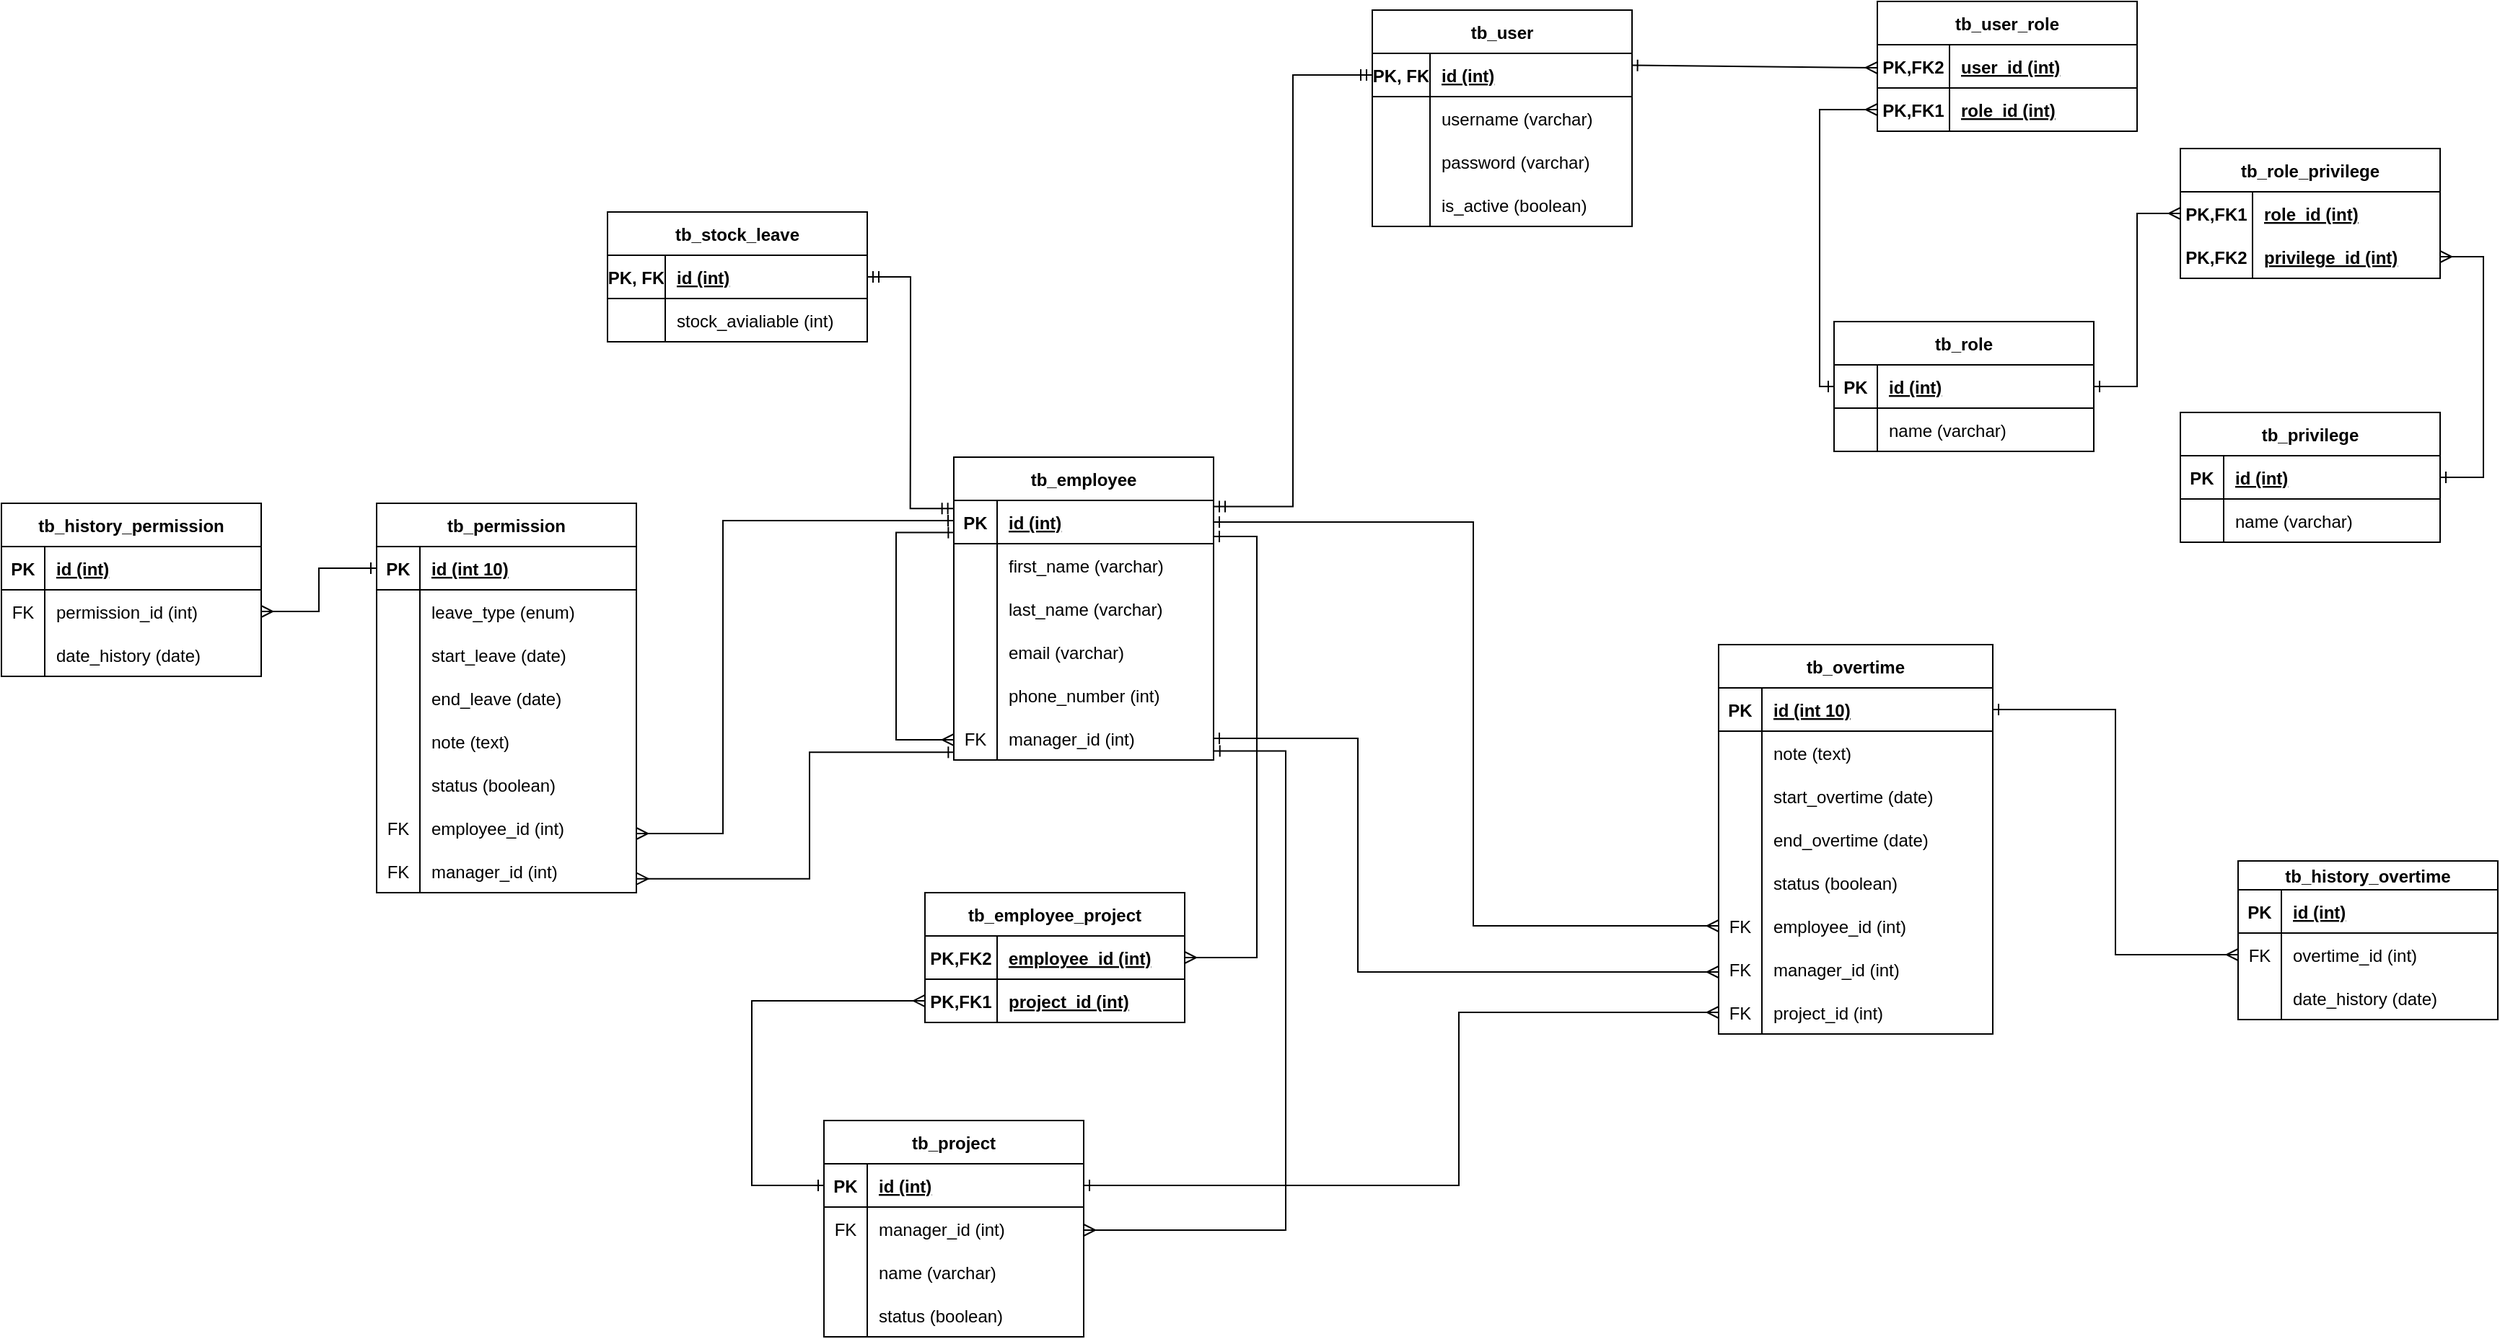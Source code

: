 <mxfile version="20.7.4" type="github">
  <diagram id="2tyQqK5q03kK8aRhsHHK" name="Page-1">
    <mxGraphModel dx="712" dy="778" grid="1" gridSize="10" guides="1" tooltips="1" connect="1" arrows="1" fold="1" page="1" pageScale="1" pageWidth="1200" pageHeight="1600" math="0" shadow="0">
      <root>
        <mxCell id="0" />
        <mxCell id="1" parent="0" />
        <mxCell id="VNNAhbx3sXXU-1pM6_7l-1" value="tb_user" style="shape=table;startSize=30;container=1;collapsible=1;childLayout=tableLayout;fixedRows=1;rowLines=0;fontStyle=1;align=center;resizeLast=1;" parent="1" vertex="1">
          <mxGeometry x="1240" y="320" width="180" height="150" as="geometry" />
        </mxCell>
        <mxCell id="VNNAhbx3sXXU-1pM6_7l-2" value="" style="shape=tableRow;horizontal=0;startSize=0;swimlaneHead=0;swimlaneBody=0;fillColor=none;collapsible=0;dropTarget=0;points=[[0,0.5],[1,0.5]];portConstraint=eastwest;top=0;left=0;right=0;bottom=1;" parent="VNNAhbx3sXXU-1pM6_7l-1" vertex="1">
          <mxGeometry y="30" width="180" height="30" as="geometry" />
        </mxCell>
        <mxCell id="VNNAhbx3sXXU-1pM6_7l-3" value="PK, FK" style="shape=partialRectangle;connectable=0;fillColor=none;top=0;left=0;bottom=0;right=0;fontStyle=1;overflow=hidden;" parent="VNNAhbx3sXXU-1pM6_7l-2" vertex="1">
          <mxGeometry width="40" height="30" as="geometry">
            <mxRectangle width="40" height="30" as="alternateBounds" />
          </mxGeometry>
        </mxCell>
        <mxCell id="VNNAhbx3sXXU-1pM6_7l-4" value="id (int)" style="shape=partialRectangle;connectable=0;fillColor=none;top=0;left=0;bottom=0;right=0;align=left;spacingLeft=6;fontStyle=5;overflow=hidden;" parent="VNNAhbx3sXXU-1pM6_7l-2" vertex="1">
          <mxGeometry x="40" width="140" height="30" as="geometry">
            <mxRectangle width="140" height="30" as="alternateBounds" />
          </mxGeometry>
        </mxCell>
        <mxCell id="VNNAhbx3sXXU-1pM6_7l-5" value="" style="shape=tableRow;horizontal=0;startSize=0;swimlaneHead=0;swimlaneBody=0;fillColor=none;collapsible=0;dropTarget=0;points=[[0,0.5],[1,0.5]];portConstraint=eastwest;top=0;left=0;right=0;bottom=0;" parent="VNNAhbx3sXXU-1pM6_7l-1" vertex="1">
          <mxGeometry y="60" width="180" height="30" as="geometry" />
        </mxCell>
        <mxCell id="VNNAhbx3sXXU-1pM6_7l-6" value="" style="shape=partialRectangle;connectable=0;fillColor=none;top=0;left=0;bottom=0;right=0;editable=1;overflow=hidden;" parent="VNNAhbx3sXXU-1pM6_7l-5" vertex="1">
          <mxGeometry width="40" height="30" as="geometry">
            <mxRectangle width="40" height="30" as="alternateBounds" />
          </mxGeometry>
        </mxCell>
        <mxCell id="VNNAhbx3sXXU-1pM6_7l-7" value="username (varchar)" style="shape=partialRectangle;connectable=0;fillColor=none;top=0;left=0;bottom=0;right=0;align=left;spacingLeft=6;overflow=hidden;" parent="VNNAhbx3sXXU-1pM6_7l-5" vertex="1">
          <mxGeometry x="40" width="140" height="30" as="geometry">
            <mxRectangle width="140" height="30" as="alternateBounds" />
          </mxGeometry>
        </mxCell>
        <mxCell id="VNNAhbx3sXXU-1pM6_7l-8" value="" style="shape=tableRow;horizontal=0;startSize=0;swimlaneHead=0;swimlaneBody=0;fillColor=none;collapsible=0;dropTarget=0;points=[[0,0.5],[1,0.5]];portConstraint=eastwest;top=0;left=0;right=0;bottom=0;" parent="VNNAhbx3sXXU-1pM6_7l-1" vertex="1">
          <mxGeometry y="90" width="180" height="30" as="geometry" />
        </mxCell>
        <mxCell id="VNNAhbx3sXXU-1pM6_7l-9" value="" style="shape=partialRectangle;connectable=0;fillColor=none;top=0;left=0;bottom=0;right=0;editable=1;overflow=hidden;" parent="VNNAhbx3sXXU-1pM6_7l-8" vertex="1">
          <mxGeometry width="40" height="30" as="geometry">
            <mxRectangle width="40" height="30" as="alternateBounds" />
          </mxGeometry>
        </mxCell>
        <mxCell id="VNNAhbx3sXXU-1pM6_7l-10" value="password (varchar)" style="shape=partialRectangle;connectable=0;fillColor=none;top=0;left=0;bottom=0;right=0;align=left;spacingLeft=6;overflow=hidden;" parent="VNNAhbx3sXXU-1pM6_7l-8" vertex="1">
          <mxGeometry x="40" width="140" height="30" as="geometry">
            <mxRectangle width="140" height="30" as="alternateBounds" />
          </mxGeometry>
        </mxCell>
        <mxCell id="VNNAhbx3sXXU-1pM6_7l-11" value="" style="shape=tableRow;horizontal=0;startSize=0;swimlaneHead=0;swimlaneBody=0;fillColor=none;collapsible=0;dropTarget=0;points=[[0,0.5],[1,0.5]];portConstraint=eastwest;top=0;left=0;right=0;bottom=0;" parent="VNNAhbx3sXXU-1pM6_7l-1" vertex="1">
          <mxGeometry y="120" width="180" height="30" as="geometry" />
        </mxCell>
        <mxCell id="VNNAhbx3sXXU-1pM6_7l-12" value="" style="shape=partialRectangle;connectable=0;fillColor=none;top=0;left=0;bottom=0;right=0;editable=1;overflow=hidden;" parent="VNNAhbx3sXXU-1pM6_7l-11" vertex="1">
          <mxGeometry width="40" height="30" as="geometry">
            <mxRectangle width="40" height="30" as="alternateBounds" />
          </mxGeometry>
        </mxCell>
        <mxCell id="VNNAhbx3sXXU-1pM6_7l-13" value="is_active (boolean)" style="shape=partialRectangle;connectable=0;fillColor=none;top=0;left=0;bottom=0;right=0;align=left;spacingLeft=6;overflow=hidden;" parent="VNNAhbx3sXXU-1pM6_7l-11" vertex="1">
          <mxGeometry x="40" width="140" height="30" as="geometry">
            <mxRectangle width="140" height="30" as="alternateBounds" />
          </mxGeometry>
        </mxCell>
        <mxCell id="VNNAhbx3sXXU-1pM6_7l-14" value="tb_role" style="shape=table;startSize=30;container=1;collapsible=1;childLayout=tableLayout;fixedRows=1;rowLines=0;fontStyle=1;align=center;resizeLast=1;" parent="1" vertex="1">
          <mxGeometry x="1560" y="536" width="180" height="90" as="geometry" />
        </mxCell>
        <mxCell id="VNNAhbx3sXXU-1pM6_7l-15" value="" style="shape=tableRow;horizontal=0;startSize=0;swimlaneHead=0;swimlaneBody=0;fillColor=none;collapsible=0;dropTarget=0;points=[[0,0.5],[1,0.5]];portConstraint=eastwest;top=0;left=0;right=0;bottom=1;" parent="VNNAhbx3sXXU-1pM6_7l-14" vertex="1">
          <mxGeometry y="30" width="180" height="30" as="geometry" />
        </mxCell>
        <mxCell id="VNNAhbx3sXXU-1pM6_7l-16" value="PK" style="shape=partialRectangle;connectable=0;fillColor=none;top=0;left=0;bottom=0;right=0;fontStyle=1;overflow=hidden;" parent="VNNAhbx3sXXU-1pM6_7l-15" vertex="1">
          <mxGeometry width="30" height="30" as="geometry">
            <mxRectangle width="30" height="30" as="alternateBounds" />
          </mxGeometry>
        </mxCell>
        <mxCell id="VNNAhbx3sXXU-1pM6_7l-17" value="id (int)" style="shape=partialRectangle;connectable=0;fillColor=none;top=0;left=0;bottom=0;right=0;align=left;spacingLeft=6;fontStyle=5;overflow=hidden;" parent="VNNAhbx3sXXU-1pM6_7l-15" vertex="1">
          <mxGeometry x="30" width="150" height="30" as="geometry">
            <mxRectangle width="150" height="30" as="alternateBounds" />
          </mxGeometry>
        </mxCell>
        <mxCell id="VNNAhbx3sXXU-1pM6_7l-18" value="" style="shape=tableRow;horizontal=0;startSize=0;swimlaneHead=0;swimlaneBody=0;fillColor=none;collapsible=0;dropTarget=0;points=[[0,0.5],[1,0.5]];portConstraint=eastwest;top=0;left=0;right=0;bottom=0;" parent="VNNAhbx3sXXU-1pM6_7l-14" vertex="1">
          <mxGeometry y="60" width="180" height="30" as="geometry" />
        </mxCell>
        <mxCell id="VNNAhbx3sXXU-1pM6_7l-19" value="" style="shape=partialRectangle;connectable=0;fillColor=none;top=0;left=0;bottom=0;right=0;editable=1;overflow=hidden;" parent="VNNAhbx3sXXU-1pM6_7l-18" vertex="1">
          <mxGeometry width="30" height="30" as="geometry">
            <mxRectangle width="30" height="30" as="alternateBounds" />
          </mxGeometry>
        </mxCell>
        <mxCell id="VNNAhbx3sXXU-1pM6_7l-20" value="name (varchar)" style="shape=partialRectangle;connectable=0;fillColor=none;top=0;left=0;bottom=0;right=0;align=left;spacingLeft=6;overflow=hidden;" parent="VNNAhbx3sXXU-1pM6_7l-18" vertex="1">
          <mxGeometry x="30" width="150" height="30" as="geometry">
            <mxRectangle width="150" height="30" as="alternateBounds" />
          </mxGeometry>
        </mxCell>
        <mxCell id="VNNAhbx3sXXU-1pM6_7l-30" value="tb_privilege" style="shape=table;startSize=30;container=1;collapsible=1;childLayout=tableLayout;fixedRows=1;rowLines=0;fontStyle=1;align=center;resizeLast=1;" parent="1" vertex="1">
          <mxGeometry x="1800" y="599" width="180" height="90" as="geometry" />
        </mxCell>
        <mxCell id="VNNAhbx3sXXU-1pM6_7l-31" value="" style="shape=tableRow;horizontal=0;startSize=0;swimlaneHead=0;swimlaneBody=0;fillColor=none;collapsible=0;dropTarget=0;points=[[0,0.5],[1,0.5]];portConstraint=eastwest;top=0;left=0;right=0;bottom=1;" parent="VNNAhbx3sXXU-1pM6_7l-30" vertex="1">
          <mxGeometry y="30" width="180" height="30" as="geometry" />
        </mxCell>
        <mxCell id="VNNAhbx3sXXU-1pM6_7l-32" value="PK" style="shape=partialRectangle;connectable=0;fillColor=none;top=0;left=0;bottom=0;right=0;fontStyle=1;overflow=hidden;" parent="VNNAhbx3sXXU-1pM6_7l-31" vertex="1">
          <mxGeometry width="30" height="30" as="geometry">
            <mxRectangle width="30" height="30" as="alternateBounds" />
          </mxGeometry>
        </mxCell>
        <mxCell id="VNNAhbx3sXXU-1pM6_7l-33" value="id (int)" style="shape=partialRectangle;connectable=0;fillColor=none;top=0;left=0;bottom=0;right=0;align=left;spacingLeft=6;fontStyle=5;overflow=hidden;" parent="VNNAhbx3sXXU-1pM6_7l-31" vertex="1">
          <mxGeometry x="30" width="150" height="30" as="geometry">
            <mxRectangle width="150" height="30" as="alternateBounds" />
          </mxGeometry>
        </mxCell>
        <mxCell id="VNNAhbx3sXXU-1pM6_7l-34" value="" style="shape=tableRow;horizontal=0;startSize=0;swimlaneHead=0;swimlaneBody=0;fillColor=none;collapsible=0;dropTarget=0;points=[[0,0.5],[1,0.5]];portConstraint=eastwest;top=0;left=0;right=0;bottom=0;" parent="VNNAhbx3sXXU-1pM6_7l-30" vertex="1">
          <mxGeometry y="60" width="180" height="30" as="geometry" />
        </mxCell>
        <mxCell id="VNNAhbx3sXXU-1pM6_7l-35" value="" style="shape=partialRectangle;connectable=0;fillColor=none;top=0;left=0;bottom=0;right=0;editable=1;overflow=hidden;" parent="VNNAhbx3sXXU-1pM6_7l-34" vertex="1">
          <mxGeometry width="30" height="30" as="geometry">
            <mxRectangle width="30" height="30" as="alternateBounds" />
          </mxGeometry>
        </mxCell>
        <mxCell id="VNNAhbx3sXXU-1pM6_7l-36" value="name (varchar)" style="shape=partialRectangle;connectable=0;fillColor=none;top=0;left=0;bottom=0;right=0;align=left;spacingLeft=6;overflow=hidden;" parent="VNNAhbx3sXXU-1pM6_7l-34" vertex="1">
          <mxGeometry x="30" width="150" height="30" as="geometry">
            <mxRectangle width="150" height="30" as="alternateBounds" />
          </mxGeometry>
        </mxCell>
        <mxCell id="VNNAhbx3sXXU-1pM6_7l-37" value="tb_employee" style="shape=table;startSize=30;container=1;collapsible=1;childLayout=tableLayout;fixedRows=1;rowLines=0;fontStyle=1;align=center;resizeLast=1;" parent="1" vertex="1">
          <mxGeometry x="950" y="630" width="180" height="210" as="geometry" />
        </mxCell>
        <mxCell id="VNNAhbx3sXXU-1pM6_7l-38" value="" style="shape=tableRow;horizontal=0;startSize=0;swimlaneHead=0;swimlaneBody=0;fillColor=none;collapsible=0;dropTarget=0;points=[[0,0.5],[1,0.5]];portConstraint=eastwest;top=0;left=0;right=0;bottom=1;" parent="VNNAhbx3sXXU-1pM6_7l-37" vertex="1">
          <mxGeometry y="30" width="180" height="30" as="geometry" />
        </mxCell>
        <mxCell id="VNNAhbx3sXXU-1pM6_7l-39" value="PK" style="shape=partialRectangle;connectable=0;fillColor=none;top=0;left=0;bottom=0;right=0;fontStyle=1;overflow=hidden;" parent="VNNAhbx3sXXU-1pM6_7l-38" vertex="1">
          <mxGeometry width="30" height="30" as="geometry">
            <mxRectangle width="30" height="30" as="alternateBounds" />
          </mxGeometry>
        </mxCell>
        <mxCell id="VNNAhbx3sXXU-1pM6_7l-40" value="id (int)" style="shape=partialRectangle;connectable=0;fillColor=none;top=0;left=0;bottom=0;right=0;align=left;spacingLeft=6;fontStyle=5;overflow=hidden;" parent="VNNAhbx3sXXU-1pM6_7l-38" vertex="1">
          <mxGeometry x="30" width="150" height="30" as="geometry">
            <mxRectangle width="150" height="30" as="alternateBounds" />
          </mxGeometry>
        </mxCell>
        <mxCell id="VNNAhbx3sXXU-1pM6_7l-41" value="" style="shape=tableRow;horizontal=0;startSize=0;swimlaneHead=0;swimlaneBody=0;fillColor=none;collapsible=0;dropTarget=0;points=[[0,0.5],[1,0.5]];portConstraint=eastwest;top=0;left=0;right=0;bottom=0;" parent="VNNAhbx3sXXU-1pM6_7l-37" vertex="1">
          <mxGeometry y="60" width="180" height="30" as="geometry" />
        </mxCell>
        <mxCell id="VNNAhbx3sXXU-1pM6_7l-42" value="" style="shape=partialRectangle;connectable=0;fillColor=none;top=0;left=0;bottom=0;right=0;editable=1;overflow=hidden;" parent="VNNAhbx3sXXU-1pM6_7l-41" vertex="1">
          <mxGeometry width="30" height="30" as="geometry">
            <mxRectangle width="30" height="30" as="alternateBounds" />
          </mxGeometry>
        </mxCell>
        <mxCell id="VNNAhbx3sXXU-1pM6_7l-43" value="first_name (varchar)" style="shape=partialRectangle;connectable=0;fillColor=none;top=0;left=0;bottom=0;right=0;align=left;spacingLeft=6;overflow=hidden;" parent="VNNAhbx3sXXU-1pM6_7l-41" vertex="1">
          <mxGeometry x="30" width="150" height="30" as="geometry">
            <mxRectangle width="150" height="30" as="alternateBounds" />
          </mxGeometry>
        </mxCell>
        <mxCell id="mphHbCgVlvXPh9wqzXNM-18" value="" style="shape=tableRow;horizontal=0;startSize=0;swimlaneHead=0;swimlaneBody=0;fillColor=none;collapsible=0;dropTarget=0;points=[[0,0.5],[1,0.5]];portConstraint=eastwest;top=0;left=0;right=0;bottom=0;" parent="VNNAhbx3sXXU-1pM6_7l-37" vertex="1">
          <mxGeometry y="90" width="180" height="30" as="geometry" />
        </mxCell>
        <mxCell id="mphHbCgVlvXPh9wqzXNM-19" value="" style="shape=partialRectangle;connectable=0;fillColor=none;top=0;left=0;bottom=0;right=0;editable=1;overflow=hidden;" parent="mphHbCgVlvXPh9wqzXNM-18" vertex="1">
          <mxGeometry width="30" height="30" as="geometry">
            <mxRectangle width="30" height="30" as="alternateBounds" />
          </mxGeometry>
        </mxCell>
        <mxCell id="mphHbCgVlvXPh9wqzXNM-20" value="last_name (varchar)" style="shape=partialRectangle;connectable=0;fillColor=none;top=0;left=0;bottom=0;right=0;align=left;spacingLeft=6;overflow=hidden;" parent="mphHbCgVlvXPh9wqzXNM-18" vertex="1">
          <mxGeometry x="30" width="150" height="30" as="geometry">
            <mxRectangle width="150" height="30" as="alternateBounds" />
          </mxGeometry>
        </mxCell>
        <mxCell id="VNNAhbx3sXXU-1pM6_7l-44" value="" style="shape=tableRow;horizontal=0;startSize=0;swimlaneHead=0;swimlaneBody=0;fillColor=none;collapsible=0;dropTarget=0;points=[[0,0.5],[1,0.5]];portConstraint=eastwest;top=0;left=0;right=0;bottom=0;" parent="VNNAhbx3sXXU-1pM6_7l-37" vertex="1">
          <mxGeometry y="120" width="180" height="30" as="geometry" />
        </mxCell>
        <mxCell id="VNNAhbx3sXXU-1pM6_7l-45" value="" style="shape=partialRectangle;connectable=0;fillColor=none;top=0;left=0;bottom=0;right=0;editable=1;overflow=hidden;" parent="VNNAhbx3sXXU-1pM6_7l-44" vertex="1">
          <mxGeometry width="30" height="30" as="geometry">
            <mxRectangle width="30" height="30" as="alternateBounds" />
          </mxGeometry>
        </mxCell>
        <mxCell id="VNNAhbx3sXXU-1pM6_7l-46" value="email (varchar)" style="shape=partialRectangle;connectable=0;fillColor=none;top=0;left=0;bottom=0;right=0;align=left;spacingLeft=6;overflow=hidden;" parent="VNNAhbx3sXXU-1pM6_7l-44" vertex="1">
          <mxGeometry x="30" width="150" height="30" as="geometry">
            <mxRectangle width="150" height="30" as="alternateBounds" />
          </mxGeometry>
        </mxCell>
        <mxCell id="VNNAhbx3sXXU-1pM6_7l-47" value="" style="shape=tableRow;horizontal=0;startSize=0;swimlaneHead=0;swimlaneBody=0;fillColor=none;collapsible=0;dropTarget=0;points=[[0,0.5],[1,0.5]];portConstraint=eastwest;top=0;left=0;right=0;bottom=0;" parent="VNNAhbx3sXXU-1pM6_7l-37" vertex="1">
          <mxGeometry y="150" width="180" height="30" as="geometry" />
        </mxCell>
        <mxCell id="VNNAhbx3sXXU-1pM6_7l-48" value="" style="shape=partialRectangle;connectable=0;fillColor=none;top=0;left=0;bottom=0;right=0;editable=1;overflow=hidden;" parent="VNNAhbx3sXXU-1pM6_7l-47" vertex="1">
          <mxGeometry width="30" height="30" as="geometry">
            <mxRectangle width="30" height="30" as="alternateBounds" />
          </mxGeometry>
        </mxCell>
        <mxCell id="VNNAhbx3sXXU-1pM6_7l-49" value="phone_number (int)" style="shape=partialRectangle;connectable=0;fillColor=none;top=0;left=0;bottom=0;right=0;align=left;spacingLeft=6;overflow=hidden;" parent="VNNAhbx3sXXU-1pM6_7l-47" vertex="1">
          <mxGeometry x="30" width="150" height="30" as="geometry">
            <mxRectangle width="150" height="30" as="alternateBounds" />
          </mxGeometry>
        </mxCell>
        <mxCell id="8IQFsYXmZuull7mwfXXN-44" value="" style="shape=tableRow;horizontal=0;startSize=0;swimlaneHead=0;swimlaneBody=0;fillColor=none;collapsible=0;dropTarget=0;points=[[0,0.5],[1,0.5]];portConstraint=eastwest;top=0;left=0;right=0;bottom=0;" parent="VNNAhbx3sXXU-1pM6_7l-37" vertex="1">
          <mxGeometry y="180" width="180" height="30" as="geometry" />
        </mxCell>
        <mxCell id="8IQFsYXmZuull7mwfXXN-45" value="FK" style="shape=partialRectangle;connectable=0;fillColor=none;top=0;left=0;bottom=0;right=0;editable=1;overflow=hidden;" parent="8IQFsYXmZuull7mwfXXN-44" vertex="1">
          <mxGeometry width="30" height="30" as="geometry">
            <mxRectangle width="30" height="30" as="alternateBounds" />
          </mxGeometry>
        </mxCell>
        <mxCell id="8IQFsYXmZuull7mwfXXN-46" value="manager_id (int)" style="shape=partialRectangle;connectable=0;fillColor=none;top=0;left=0;bottom=0;right=0;align=left;spacingLeft=6;overflow=hidden;" parent="8IQFsYXmZuull7mwfXXN-44" vertex="1">
          <mxGeometry x="30" width="150" height="30" as="geometry">
            <mxRectangle width="150" height="30" as="alternateBounds" />
          </mxGeometry>
        </mxCell>
        <mxCell id="8IQFsYXmZuull7mwfXXN-99" value="" style="edgeStyle=elbowEdgeStyle;fontSize=12;html=1;endArrow=ERmany;startArrow=ERone;rounded=0;exitX=0.001;exitY=0.743;exitDx=0;exitDy=0;entryX=0;entryY=0.5;entryDx=0;entryDy=0;endFill=0;startFill=0;exitPerimeter=0;" parent="VNNAhbx3sXXU-1pM6_7l-37" edge="1">
          <mxGeometry width="100" height="100" relative="1" as="geometry">
            <mxPoint x="0.18" y="52.29" as="sourcePoint" />
            <mxPoint y="196" as="targetPoint" />
            <Array as="points">
              <mxPoint x="-40" y="111" />
            </Array>
          </mxGeometry>
        </mxCell>
        <mxCell id="VNNAhbx3sXXU-1pM6_7l-50" value="tb_role_privilege" style="shape=table;startSize=30;container=1;collapsible=1;childLayout=tableLayout;fixedRows=1;rowLines=0;fontStyle=1;align=center;resizeLast=1;" parent="1" vertex="1">
          <mxGeometry x="1800" y="416" width="180" height="90.0" as="geometry" />
        </mxCell>
        <mxCell id="VNNAhbx3sXXU-1pM6_7l-51" value="" style="shape=tableRow;horizontal=0;startSize=0;swimlaneHead=0;swimlaneBody=0;fillColor=none;collapsible=0;dropTarget=0;points=[[0,0.5],[1,0.5]];portConstraint=eastwest;top=0;left=0;right=0;bottom=0;" parent="VNNAhbx3sXXU-1pM6_7l-50" vertex="1">
          <mxGeometry y="30" width="180" height="30" as="geometry" />
        </mxCell>
        <mxCell id="VNNAhbx3sXXU-1pM6_7l-52" value="PK,FK1" style="shape=partialRectangle;connectable=0;fillColor=none;top=0;left=0;bottom=0;right=0;fontStyle=1;overflow=hidden;" parent="VNNAhbx3sXXU-1pM6_7l-51" vertex="1">
          <mxGeometry width="50.0" height="30" as="geometry">
            <mxRectangle width="50.0" height="30" as="alternateBounds" />
          </mxGeometry>
        </mxCell>
        <mxCell id="VNNAhbx3sXXU-1pM6_7l-53" value="role_id (int)" style="shape=partialRectangle;connectable=0;fillColor=none;top=0;left=0;bottom=0;right=0;align=left;spacingLeft=6;fontStyle=5;overflow=hidden;" parent="VNNAhbx3sXXU-1pM6_7l-51" vertex="1">
          <mxGeometry x="50.0" width="130.0" height="30" as="geometry">
            <mxRectangle width="130.0" height="30" as="alternateBounds" />
          </mxGeometry>
        </mxCell>
        <mxCell id="VNNAhbx3sXXU-1pM6_7l-54" value="" style="shape=tableRow;horizontal=0;startSize=0;swimlaneHead=0;swimlaneBody=0;fillColor=none;collapsible=0;dropTarget=0;points=[[0,0.5],[1,0.5]];portConstraint=eastwest;top=0;left=0;right=0;bottom=1;" parent="VNNAhbx3sXXU-1pM6_7l-50" vertex="1">
          <mxGeometry y="60" width="180" height="30" as="geometry" />
        </mxCell>
        <mxCell id="VNNAhbx3sXXU-1pM6_7l-55" value="PK,FK2" style="shape=partialRectangle;connectable=0;fillColor=none;top=0;left=0;bottom=0;right=0;fontStyle=1;overflow=hidden;" parent="VNNAhbx3sXXU-1pM6_7l-54" vertex="1">
          <mxGeometry width="50.0" height="30" as="geometry">
            <mxRectangle width="50.0" height="30" as="alternateBounds" />
          </mxGeometry>
        </mxCell>
        <mxCell id="VNNAhbx3sXXU-1pM6_7l-56" value="privilege_id (int)" style="shape=partialRectangle;connectable=0;fillColor=none;top=0;left=0;bottom=0;right=0;align=left;spacingLeft=6;fontStyle=5;overflow=hidden;" parent="VNNAhbx3sXXU-1pM6_7l-54" vertex="1">
          <mxGeometry x="50.0" width="130.0" height="30" as="geometry">
            <mxRectangle width="130.0" height="30" as="alternateBounds" />
          </mxGeometry>
        </mxCell>
        <mxCell id="eKhC6vjCc-BsnajqDUxY-14" value="tb_permission" style="shape=table;startSize=30;container=1;collapsible=1;childLayout=tableLayout;fixedRows=1;rowLines=0;fontStyle=1;align=center;resizeLast=1;" parent="1" vertex="1">
          <mxGeometry x="550" y="662" width="180" height="270" as="geometry" />
        </mxCell>
        <mxCell id="eKhC6vjCc-BsnajqDUxY-15" value="" style="shape=tableRow;horizontal=0;startSize=0;swimlaneHead=0;swimlaneBody=0;fillColor=none;collapsible=0;dropTarget=0;points=[[0,0.5],[1,0.5]];portConstraint=eastwest;top=0;left=0;right=0;bottom=1;" parent="eKhC6vjCc-BsnajqDUxY-14" vertex="1">
          <mxGeometry y="30" width="180" height="30" as="geometry" />
        </mxCell>
        <mxCell id="eKhC6vjCc-BsnajqDUxY-16" value="PK" style="shape=partialRectangle;connectable=0;fillColor=none;top=0;left=0;bottom=0;right=0;fontStyle=1;overflow=hidden;" parent="eKhC6vjCc-BsnajqDUxY-15" vertex="1">
          <mxGeometry width="30" height="30" as="geometry">
            <mxRectangle width="30" height="30" as="alternateBounds" />
          </mxGeometry>
        </mxCell>
        <mxCell id="eKhC6vjCc-BsnajqDUxY-17" value="id (int 10)" style="shape=partialRectangle;connectable=0;fillColor=none;top=0;left=0;bottom=0;right=0;align=left;spacingLeft=6;fontStyle=5;overflow=hidden;" parent="eKhC6vjCc-BsnajqDUxY-15" vertex="1">
          <mxGeometry x="30" width="150" height="30" as="geometry">
            <mxRectangle width="150" height="30" as="alternateBounds" />
          </mxGeometry>
        </mxCell>
        <mxCell id="eKhC6vjCc-BsnajqDUxY-21" value="" style="shape=tableRow;horizontal=0;startSize=0;swimlaneHead=0;swimlaneBody=0;fillColor=none;collapsible=0;dropTarget=0;points=[[0,0.5],[1,0.5]];portConstraint=eastwest;top=0;left=0;right=0;bottom=0;" parent="eKhC6vjCc-BsnajqDUxY-14" vertex="1">
          <mxGeometry y="60" width="180" height="30" as="geometry" />
        </mxCell>
        <mxCell id="eKhC6vjCc-BsnajqDUxY-22" value="" style="shape=partialRectangle;connectable=0;fillColor=none;top=0;left=0;bottom=0;right=0;editable=1;overflow=hidden;" parent="eKhC6vjCc-BsnajqDUxY-21" vertex="1">
          <mxGeometry width="30" height="30" as="geometry">
            <mxRectangle width="30" height="30" as="alternateBounds" />
          </mxGeometry>
        </mxCell>
        <mxCell id="eKhC6vjCc-BsnajqDUxY-23" value="leave_type (enum)" style="shape=partialRectangle;connectable=0;fillColor=none;top=0;left=0;bottom=0;right=0;align=left;spacingLeft=6;overflow=hidden;" parent="eKhC6vjCc-BsnajqDUxY-21" vertex="1">
          <mxGeometry x="30" width="150" height="30" as="geometry">
            <mxRectangle width="150" height="30" as="alternateBounds" />
          </mxGeometry>
        </mxCell>
        <mxCell id="eKhC6vjCc-BsnajqDUxY-24" value="" style="shape=tableRow;horizontal=0;startSize=0;swimlaneHead=0;swimlaneBody=0;fillColor=none;collapsible=0;dropTarget=0;points=[[0,0.5],[1,0.5]];portConstraint=eastwest;top=0;left=0;right=0;bottom=0;" parent="eKhC6vjCc-BsnajqDUxY-14" vertex="1">
          <mxGeometry y="90" width="180" height="30" as="geometry" />
        </mxCell>
        <mxCell id="eKhC6vjCc-BsnajqDUxY-25" value="" style="shape=partialRectangle;connectable=0;fillColor=none;top=0;left=0;bottom=0;right=0;editable=1;overflow=hidden;" parent="eKhC6vjCc-BsnajqDUxY-24" vertex="1">
          <mxGeometry width="30" height="30" as="geometry">
            <mxRectangle width="30" height="30" as="alternateBounds" />
          </mxGeometry>
        </mxCell>
        <mxCell id="eKhC6vjCc-BsnajqDUxY-26" value="start_leave (date)" style="shape=partialRectangle;connectable=0;fillColor=none;top=0;left=0;bottom=0;right=0;align=left;spacingLeft=6;overflow=hidden;" parent="eKhC6vjCc-BsnajqDUxY-24" vertex="1">
          <mxGeometry x="30" width="150" height="30" as="geometry">
            <mxRectangle width="150" height="30" as="alternateBounds" />
          </mxGeometry>
        </mxCell>
        <mxCell id="eKhC6vjCc-BsnajqDUxY-27" value="" style="shape=tableRow;horizontal=0;startSize=0;swimlaneHead=0;swimlaneBody=0;fillColor=none;collapsible=0;dropTarget=0;points=[[0,0.5],[1,0.5]];portConstraint=eastwest;top=0;left=0;right=0;bottom=0;" parent="eKhC6vjCc-BsnajqDUxY-14" vertex="1">
          <mxGeometry y="120" width="180" height="30" as="geometry" />
        </mxCell>
        <mxCell id="eKhC6vjCc-BsnajqDUxY-28" value="" style="shape=partialRectangle;connectable=0;fillColor=none;top=0;left=0;bottom=0;right=0;editable=1;overflow=hidden;" parent="eKhC6vjCc-BsnajqDUxY-27" vertex="1">
          <mxGeometry width="30" height="30" as="geometry">
            <mxRectangle width="30" height="30" as="alternateBounds" />
          </mxGeometry>
        </mxCell>
        <mxCell id="eKhC6vjCc-BsnajqDUxY-29" value="end_leave (date)" style="shape=partialRectangle;connectable=0;fillColor=none;top=0;left=0;bottom=0;right=0;align=left;spacingLeft=6;overflow=hidden;" parent="eKhC6vjCc-BsnajqDUxY-27" vertex="1">
          <mxGeometry x="30" width="150" height="30" as="geometry">
            <mxRectangle width="150" height="30" as="alternateBounds" />
          </mxGeometry>
        </mxCell>
        <mxCell id="8IQFsYXmZuull7mwfXXN-265" value="" style="shape=tableRow;horizontal=0;startSize=0;swimlaneHead=0;swimlaneBody=0;fillColor=none;collapsible=0;dropTarget=0;points=[[0,0.5],[1,0.5]];portConstraint=eastwest;top=0;left=0;right=0;bottom=0;" parent="eKhC6vjCc-BsnajqDUxY-14" vertex="1">
          <mxGeometry y="150" width="180" height="30" as="geometry" />
        </mxCell>
        <mxCell id="8IQFsYXmZuull7mwfXXN-266" value="" style="shape=partialRectangle;connectable=0;fillColor=none;top=0;left=0;bottom=0;right=0;editable=1;overflow=hidden;" parent="8IQFsYXmZuull7mwfXXN-265" vertex="1">
          <mxGeometry width="30" height="30" as="geometry">
            <mxRectangle width="30" height="30" as="alternateBounds" />
          </mxGeometry>
        </mxCell>
        <mxCell id="8IQFsYXmZuull7mwfXXN-267" value="note (text)" style="shape=partialRectangle;connectable=0;fillColor=none;top=0;left=0;bottom=0;right=0;align=left;spacingLeft=6;overflow=hidden;" parent="8IQFsYXmZuull7mwfXXN-265" vertex="1">
          <mxGeometry x="30" width="150" height="30" as="geometry">
            <mxRectangle width="150" height="30" as="alternateBounds" />
          </mxGeometry>
        </mxCell>
        <mxCell id="8IQFsYXmZuull7mwfXXN-144" value="" style="shape=tableRow;horizontal=0;startSize=0;swimlaneHead=0;swimlaneBody=0;fillColor=none;collapsible=0;dropTarget=0;points=[[0,0.5],[1,0.5]];portConstraint=eastwest;top=0;left=0;right=0;bottom=0;" parent="eKhC6vjCc-BsnajqDUxY-14" vertex="1">
          <mxGeometry y="180" width="180" height="30" as="geometry" />
        </mxCell>
        <mxCell id="8IQFsYXmZuull7mwfXXN-145" value="" style="shape=partialRectangle;connectable=0;fillColor=none;top=0;left=0;bottom=0;right=0;editable=1;overflow=hidden;" parent="8IQFsYXmZuull7mwfXXN-144" vertex="1">
          <mxGeometry width="30" height="30" as="geometry">
            <mxRectangle width="30" height="30" as="alternateBounds" />
          </mxGeometry>
        </mxCell>
        <mxCell id="8IQFsYXmZuull7mwfXXN-146" value="status (boolean)" style="shape=partialRectangle;connectable=0;fillColor=none;top=0;left=0;bottom=0;right=0;align=left;spacingLeft=6;overflow=hidden;" parent="8IQFsYXmZuull7mwfXXN-144" vertex="1">
          <mxGeometry x="30" width="150" height="30" as="geometry">
            <mxRectangle width="150" height="30" as="alternateBounds" />
          </mxGeometry>
        </mxCell>
        <mxCell id="8IQFsYXmZuull7mwfXXN-232" value="" style="shape=tableRow;horizontal=0;startSize=0;swimlaneHead=0;swimlaneBody=0;fillColor=none;collapsible=0;dropTarget=0;points=[[0,0.5],[1,0.5]];portConstraint=eastwest;top=0;left=0;right=0;bottom=0;" parent="eKhC6vjCc-BsnajqDUxY-14" vertex="1">
          <mxGeometry y="210" width="180" height="30" as="geometry" />
        </mxCell>
        <mxCell id="8IQFsYXmZuull7mwfXXN-233" value="FK" style="shape=partialRectangle;connectable=0;fillColor=none;top=0;left=0;bottom=0;right=0;editable=1;overflow=hidden;" parent="8IQFsYXmZuull7mwfXXN-232" vertex="1">
          <mxGeometry width="30" height="30" as="geometry">
            <mxRectangle width="30" height="30" as="alternateBounds" />
          </mxGeometry>
        </mxCell>
        <mxCell id="8IQFsYXmZuull7mwfXXN-234" value="employee_id (int)" style="shape=partialRectangle;connectable=0;fillColor=none;top=0;left=0;bottom=0;right=0;align=left;spacingLeft=6;overflow=hidden;" parent="8IQFsYXmZuull7mwfXXN-232" vertex="1">
          <mxGeometry x="30" width="150" height="30" as="geometry">
            <mxRectangle width="150" height="30" as="alternateBounds" />
          </mxGeometry>
        </mxCell>
        <mxCell id="8IQFsYXmZuull7mwfXXN-229" value="" style="shape=tableRow;horizontal=0;startSize=0;swimlaneHead=0;swimlaneBody=0;fillColor=none;collapsible=0;dropTarget=0;points=[[0,0.5],[1,0.5]];portConstraint=eastwest;top=0;left=0;right=0;bottom=0;" parent="eKhC6vjCc-BsnajqDUxY-14" vertex="1">
          <mxGeometry y="240" width="180" height="30" as="geometry" />
        </mxCell>
        <mxCell id="8IQFsYXmZuull7mwfXXN-230" value="FK" style="shape=partialRectangle;connectable=0;fillColor=none;top=0;left=0;bottom=0;right=0;editable=1;overflow=hidden;" parent="8IQFsYXmZuull7mwfXXN-229" vertex="1">
          <mxGeometry width="30" height="30" as="geometry">
            <mxRectangle width="30" height="30" as="alternateBounds" />
          </mxGeometry>
        </mxCell>
        <mxCell id="8IQFsYXmZuull7mwfXXN-231" value="manager_id (int)" style="shape=partialRectangle;connectable=0;fillColor=none;top=0;left=0;bottom=0;right=0;align=left;spacingLeft=6;overflow=hidden;" parent="8IQFsYXmZuull7mwfXXN-229" vertex="1">
          <mxGeometry x="30" width="150" height="30" as="geometry">
            <mxRectangle width="150" height="30" as="alternateBounds" />
          </mxGeometry>
        </mxCell>
        <mxCell id="8IQFsYXmZuull7mwfXXN-18" value="" style="edgeStyle=orthogonalEdgeStyle;fontSize=12;html=1;endArrow=ERmandOne;startArrow=ERmandOne;rounded=0;exitX=0;exitY=0.5;exitDx=0;exitDy=0;entryX=1;entryY=0.141;entryDx=0;entryDy=0;entryPerimeter=0;endFill=0;startFill=0;" parent="1" source="VNNAhbx3sXXU-1pM6_7l-2" target="VNNAhbx3sXXU-1pM6_7l-38" edge="1">
          <mxGeometry width="100" height="100" relative="1" as="geometry">
            <mxPoint x="1150" y="1035.99" as="sourcePoint" />
            <mxPoint x="1150" y="790" as="targetPoint" />
          </mxGeometry>
        </mxCell>
        <mxCell id="8IQFsYXmZuull7mwfXXN-51" value="tb_history_permission" style="shape=table;startSize=30;container=1;collapsible=1;childLayout=tableLayout;fixedRows=1;rowLines=0;fontStyle=1;align=center;resizeLast=1;" parent="1" vertex="1">
          <mxGeometry x="290" y="662" width="180" height="120" as="geometry" />
        </mxCell>
        <mxCell id="8IQFsYXmZuull7mwfXXN-52" value="" style="shape=tableRow;horizontal=0;startSize=0;swimlaneHead=0;swimlaneBody=0;fillColor=none;collapsible=0;dropTarget=0;points=[[0,0.5],[1,0.5]];portConstraint=eastwest;top=0;left=0;right=0;bottom=1;" parent="8IQFsYXmZuull7mwfXXN-51" vertex="1">
          <mxGeometry y="30" width="180" height="30" as="geometry" />
        </mxCell>
        <mxCell id="8IQFsYXmZuull7mwfXXN-53" value="PK" style="shape=partialRectangle;connectable=0;fillColor=none;top=0;left=0;bottom=0;right=0;fontStyle=1;overflow=hidden;" parent="8IQFsYXmZuull7mwfXXN-52" vertex="1">
          <mxGeometry width="30" height="30" as="geometry">
            <mxRectangle width="30" height="30" as="alternateBounds" />
          </mxGeometry>
        </mxCell>
        <mxCell id="8IQFsYXmZuull7mwfXXN-54" value="id (int)" style="shape=partialRectangle;connectable=0;fillColor=none;top=0;left=0;bottom=0;right=0;align=left;spacingLeft=6;fontStyle=5;overflow=hidden;" parent="8IQFsYXmZuull7mwfXXN-52" vertex="1">
          <mxGeometry x="30" width="150" height="30" as="geometry">
            <mxRectangle width="150" height="30" as="alternateBounds" />
          </mxGeometry>
        </mxCell>
        <mxCell id="8IQFsYXmZuull7mwfXXN-55" value="" style="shape=tableRow;horizontal=0;startSize=0;swimlaneHead=0;swimlaneBody=0;fillColor=none;collapsible=0;dropTarget=0;points=[[0,0.5],[1,0.5]];portConstraint=eastwest;top=0;left=0;right=0;bottom=0;" parent="8IQFsYXmZuull7mwfXXN-51" vertex="1">
          <mxGeometry y="60" width="180" height="30" as="geometry" />
        </mxCell>
        <mxCell id="8IQFsYXmZuull7mwfXXN-56" value="FK" style="shape=partialRectangle;connectable=0;fillColor=none;top=0;left=0;bottom=0;right=0;editable=1;overflow=hidden;" parent="8IQFsYXmZuull7mwfXXN-55" vertex="1">
          <mxGeometry width="30" height="30" as="geometry">
            <mxRectangle width="30" height="30" as="alternateBounds" />
          </mxGeometry>
        </mxCell>
        <mxCell id="8IQFsYXmZuull7mwfXXN-57" value="permission_id (int)" style="shape=partialRectangle;connectable=0;fillColor=none;top=0;left=0;bottom=0;right=0;align=left;spacingLeft=6;overflow=hidden;" parent="8IQFsYXmZuull7mwfXXN-55" vertex="1">
          <mxGeometry x="30" width="150" height="30" as="geometry">
            <mxRectangle width="150" height="30" as="alternateBounds" />
          </mxGeometry>
        </mxCell>
        <mxCell id="mphHbCgVlvXPh9wqzXNM-21" value="" style="shape=tableRow;horizontal=0;startSize=0;swimlaneHead=0;swimlaneBody=0;fillColor=none;collapsible=0;dropTarget=0;points=[[0,0.5],[1,0.5]];portConstraint=eastwest;top=0;left=0;right=0;bottom=0;" parent="8IQFsYXmZuull7mwfXXN-51" vertex="1">
          <mxGeometry y="90" width="180" height="30" as="geometry" />
        </mxCell>
        <mxCell id="mphHbCgVlvXPh9wqzXNM-22" value="" style="shape=partialRectangle;connectable=0;fillColor=none;top=0;left=0;bottom=0;right=0;editable=1;overflow=hidden;" parent="mphHbCgVlvXPh9wqzXNM-21" vertex="1">
          <mxGeometry width="30" height="30" as="geometry">
            <mxRectangle width="30" height="30" as="alternateBounds" />
          </mxGeometry>
        </mxCell>
        <mxCell id="mphHbCgVlvXPh9wqzXNM-23" value="date_history (date)" style="shape=partialRectangle;connectable=0;fillColor=none;top=0;left=0;bottom=0;right=0;align=left;spacingLeft=6;overflow=hidden;" parent="mphHbCgVlvXPh9wqzXNM-21" vertex="1">
          <mxGeometry x="30" width="150" height="30" as="geometry">
            <mxRectangle width="150" height="30" as="alternateBounds" />
          </mxGeometry>
        </mxCell>
        <mxCell id="8IQFsYXmZuull7mwfXXN-64" value="tb_history_overtime" style="shape=table;startSize=20;container=1;collapsible=1;childLayout=tableLayout;fixedRows=1;rowLines=0;fontStyle=1;align=center;resizeLast=1;" parent="1" vertex="1">
          <mxGeometry x="1840" y="910" width="180" height="110" as="geometry" />
        </mxCell>
        <mxCell id="8IQFsYXmZuull7mwfXXN-65" value="" style="shape=tableRow;horizontal=0;startSize=0;swimlaneHead=0;swimlaneBody=0;fillColor=none;collapsible=0;dropTarget=0;points=[[0,0.5],[1,0.5]];portConstraint=eastwest;top=0;left=0;right=0;bottom=1;" parent="8IQFsYXmZuull7mwfXXN-64" vertex="1">
          <mxGeometry y="20" width="180" height="30" as="geometry" />
        </mxCell>
        <mxCell id="8IQFsYXmZuull7mwfXXN-66" value="PK" style="shape=partialRectangle;connectable=0;fillColor=none;top=0;left=0;bottom=0;right=0;fontStyle=1;overflow=hidden;" parent="8IQFsYXmZuull7mwfXXN-65" vertex="1">
          <mxGeometry width="30.0" height="30" as="geometry">
            <mxRectangle width="30.0" height="30" as="alternateBounds" />
          </mxGeometry>
        </mxCell>
        <mxCell id="8IQFsYXmZuull7mwfXXN-67" value="id (int)" style="shape=partialRectangle;connectable=0;fillColor=none;top=0;left=0;bottom=0;right=0;align=left;spacingLeft=6;fontStyle=5;overflow=hidden;" parent="8IQFsYXmZuull7mwfXXN-65" vertex="1">
          <mxGeometry x="30.0" width="150.0" height="30" as="geometry">
            <mxRectangle width="150.0" height="30" as="alternateBounds" />
          </mxGeometry>
        </mxCell>
        <mxCell id="8IQFsYXmZuull7mwfXXN-68" value="" style="shape=tableRow;horizontal=0;startSize=0;swimlaneHead=0;swimlaneBody=0;fillColor=none;collapsible=0;dropTarget=0;points=[[0,0.5],[1,0.5]];portConstraint=eastwest;top=0;left=0;right=0;bottom=0;" parent="8IQFsYXmZuull7mwfXXN-64" vertex="1">
          <mxGeometry y="50" width="180" height="30" as="geometry" />
        </mxCell>
        <mxCell id="8IQFsYXmZuull7mwfXXN-69" value="FK" style="shape=partialRectangle;connectable=0;fillColor=none;top=0;left=0;bottom=0;right=0;editable=1;overflow=hidden;" parent="8IQFsYXmZuull7mwfXXN-68" vertex="1">
          <mxGeometry width="30.0" height="30" as="geometry">
            <mxRectangle width="30.0" height="30" as="alternateBounds" />
          </mxGeometry>
        </mxCell>
        <mxCell id="8IQFsYXmZuull7mwfXXN-70" value="overtime_id (int)" style="shape=partialRectangle;connectable=0;fillColor=none;top=0;left=0;bottom=0;right=0;align=left;spacingLeft=6;overflow=hidden;" parent="8IQFsYXmZuull7mwfXXN-68" vertex="1">
          <mxGeometry x="30.0" width="150.0" height="30" as="geometry">
            <mxRectangle width="150.0" height="30" as="alternateBounds" />
          </mxGeometry>
        </mxCell>
        <mxCell id="mphHbCgVlvXPh9wqzXNM-24" value="" style="shape=tableRow;horizontal=0;startSize=0;swimlaneHead=0;swimlaneBody=0;fillColor=none;collapsible=0;dropTarget=0;points=[[0,0.5],[1,0.5]];portConstraint=eastwest;top=0;left=0;right=0;bottom=0;" parent="8IQFsYXmZuull7mwfXXN-64" vertex="1">
          <mxGeometry y="80" width="180" height="30" as="geometry" />
        </mxCell>
        <mxCell id="mphHbCgVlvXPh9wqzXNM-25" value="" style="shape=partialRectangle;connectable=0;fillColor=none;top=0;left=0;bottom=0;right=0;editable=1;overflow=hidden;" parent="mphHbCgVlvXPh9wqzXNM-24" vertex="1">
          <mxGeometry width="30.0" height="30" as="geometry">
            <mxRectangle width="30.0" height="30" as="alternateBounds" />
          </mxGeometry>
        </mxCell>
        <mxCell id="mphHbCgVlvXPh9wqzXNM-26" value="date_history (date)" style="shape=partialRectangle;connectable=0;fillColor=none;top=0;left=0;bottom=0;right=0;align=left;spacingLeft=6;overflow=hidden;" parent="mphHbCgVlvXPh9wqzXNM-24" vertex="1">
          <mxGeometry x="30.0" width="150.0" height="30" as="geometry">
            <mxRectangle width="150.0" height="30" as="alternateBounds" />
          </mxGeometry>
        </mxCell>
        <mxCell id="8IQFsYXmZuull7mwfXXN-88" value="tb_user_role" style="shape=table;startSize=30;container=1;collapsible=1;childLayout=tableLayout;fixedRows=1;rowLines=0;fontStyle=1;align=center;resizeLast=1;" parent="1" vertex="1">
          <mxGeometry x="1590" y="314" width="180" height="90.0" as="geometry" />
        </mxCell>
        <mxCell id="8IQFsYXmZuull7mwfXXN-92" value="" style="shape=tableRow;horizontal=0;startSize=0;swimlaneHead=0;swimlaneBody=0;fillColor=none;collapsible=0;dropTarget=0;points=[[0,0.5],[1,0.5]];portConstraint=eastwest;top=0;left=0;right=0;bottom=1;" parent="8IQFsYXmZuull7mwfXXN-88" vertex="1">
          <mxGeometry y="30" width="180" height="30" as="geometry" />
        </mxCell>
        <mxCell id="8IQFsYXmZuull7mwfXXN-93" value="PK,FK2" style="shape=partialRectangle;connectable=0;fillColor=none;top=0;left=0;bottom=0;right=0;fontStyle=1;overflow=hidden;" parent="8IQFsYXmZuull7mwfXXN-92" vertex="1">
          <mxGeometry width="50.0" height="30" as="geometry">
            <mxRectangle width="50.0" height="30" as="alternateBounds" />
          </mxGeometry>
        </mxCell>
        <mxCell id="8IQFsYXmZuull7mwfXXN-94" value="user_id (int)" style="shape=partialRectangle;connectable=0;fillColor=none;top=0;left=0;bottom=0;right=0;align=left;spacingLeft=6;fontStyle=5;overflow=hidden;" parent="8IQFsYXmZuull7mwfXXN-92" vertex="1">
          <mxGeometry x="50.0" width="130.0" height="30" as="geometry">
            <mxRectangle width="130.0" height="30" as="alternateBounds" />
          </mxGeometry>
        </mxCell>
        <mxCell id="8IQFsYXmZuull7mwfXXN-89" value="" style="shape=tableRow;horizontal=0;startSize=0;swimlaneHead=0;swimlaneBody=0;fillColor=none;collapsible=0;dropTarget=0;points=[[0,0.5],[1,0.5]];portConstraint=eastwest;top=0;left=0;right=0;bottom=0;" parent="8IQFsYXmZuull7mwfXXN-88" vertex="1">
          <mxGeometry y="60" width="180" height="30" as="geometry" />
        </mxCell>
        <mxCell id="8IQFsYXmZuull7mwfXXN-90" value="PK,FK1" style="shape=partialRectangle;connectable=0;fillColor=none;top=0;left=0;bottom=0;right=0;fontStyle=1;overflow=hidden;" parent="8IQFsYXmZuull7mwfXXN-89" vertex="1">
          <mxGeometry width="50.0" height="30" as="geometry">
            <mxRectangle width="50.0" height="30" as="alternateBounds" />
          </mxGeometry>
        </mxCell>
        <mxCell id="8IQFsYXmZuull7mwfXXN-91" value="role_id (int)" style="shape=partialRectangle;connectable=0;fillColor=none;top=0;left=0;bottom=0;right=0;align=left;spacingLeft=6;fontStyle=5;overflow=hidden;" parent="8IQFsYXmZuull7mwfXXN-89" vertex="1">
          <mxGeometry x="50.0" width="130.0" height="30" as="geometry">
            <mxRectangle width="130.0" height="30" as="alternateBounds" />
          </mxGeometry>
        </mxCell>
        <mxCell id="8IQFsYXmZuull7mwfXXN-95" value="" style="fontSize=12;html=1;endArrow=ERmany;startArrow=ERone;rounded=0;entryX=0;entryY=0.5;entryDx=0;entryDy=0;exitX=0.999;exitY=0.21;exitDx=0;exitDy=0;exitPerimeter=0;startFill=0;" parent="1" edge="1">
          <mxGeometry width="100" height="100" relative="1" as="geometry">
            <mxPoint x="1419.82" y="358.3" as="sourcePoint" />
            <mxPoint x="1590" y="360" as="targetPoint" />
          </mxGeometry>
        </mxCell>
        <mxCell id="8IQFsYXmZuull7mwfXXN-96" value="" style="edgeStyle=orthogonalEdgeStyle;fontSize=12;html=1;endArrow=ERmany;startArrow=ERone;rounded=0;elbow=vertical;entryX=0;entryY=0.5;entryDx=0;entryDy=0;exitX=0;exitY=0.5;exitDx=0;exitDy=0;startFill=0;" parent="1" source="VNNAhbx3sXXU-1pM6_7l-15" target="8IQFsYXmZuull7mwfXXN-89" edge="1">
          <mxGeometry width="100" height="100" relative="1" as="geometry">
            <mxPoint x="1260" y="1040" as="sourcePoint" />
            <mxPoint x="1300" y="980" as="targetPoint" />
          </mxGeometry>
        </mxCell>
        <mxCell id="8IQFsYXmZuull7mwfXXN-97" value="" style="edgeStyle=entityRelationEdgeStyle;fontSize=12;html=1;endArrow=ERmany;startArrow=ERone;rounded=0;elbow=vertical;exitX=1;exitY=0.5;exitDx=0;exitDy=0;entryX=0;entryY=0.5;entryDx=0;entryDy=0;startFill=0;" parent="1" source="VNNAhbx3sXXU-1pM6_7l-15" target="VNNAhbx3sXXU-1pM6_7l-51" edge="1">
          <mxGeometry width="100" height="100" relative="1" as="geometry">
            <mxPoint x="1450" y="1080" as="sourcePoint" />
            <mxPoint x="1550" y="980" as="targetPoint" />
          </mxGeometry>
        </mxCell>
        <mxCell id="8IQFsYXmZuull7mwfXXN-98" value="" style="edgeStyle=elbowEdgeStyle;fontSize=12;html=1;endArrow=ERmany;startArrow=ERone;rounded=0;entryX=1;entryY=0.5;entryDx=0;entryDy=0;exitX=1;exitY=0.5;exitDx=0;exitDy=0;startFill=0;" parent="1" source="VNNAhbx3sXXU-1pM6_7l-31" target="VNNAhbx3sXXU-1pM6_7l-54" edge="1">
          <mxGeometry width="100" height="100" relative="1" as="geometry">
            <mxPoint x="1450" y="1160" as="sourcePoint" />
            <mxPoint x="1550" y="1060" as="targetPoint" />
            <Array as="points">
              <mxPoint x="2010" y="560" />
            </Array>
          </mxGeometry>
        </mxCell>
        <mxCell id="8IQFsYXmZuull7mwfXXN-235" value="" style="edgeStyle=orthogonalEdgeStyle;fontSize=12;html=1;endArrow=ERmany;rounded=0;exitX=0;exitY=0.5;exitDx=0;exitDy=0;startArrow=ERone;startFill=0;" parent="1" source="eKhC6vjCc-BsnajqDUxY-15" target="8IQFsYXmZuull7mwfXXN-55" edge="1">
          <mxGeometry width="100" height="100" relative="1" as="geometry">
            <mxPoint x="500" y="760" as="sourcePoint" />
            <mxPoint x="600" y="660" as="targetPoint" />
          </mxGeometry>
        </mxCell>
        <mxCell id="8IQFsYXmZuull7mwfXXN-236" value="" style="edgeStyle=elbowEdgeStyle;fontSize=12;html=1;endArrow=ERmany;rounded=0;exitX=0.001;exitY=0.789;exitDx=0;exitDy=0;exitPerimeter=0;entryX=1.001;entryY=0.644;entryDx=0;entryDy=0;entryPerimeter=0;startArrow=ERone;startFill=0;" parent="1" edge="1">
          <mxGeometry width="100" height="100" relative="1" as="geometry">
            <mxPoint x="950.18" y="834.67" as="sourcePoint" />
            <mxPoint x="730.18" y="922.32" as="targetPoint" />
            <Array as="points">
              <mxPoint x="850" y="881" />
            </Array>
          </mxGeometry>
        </mxCell>
        <mxCell id="8IQFsYXmZuull7mwfXXN-240" value="" style="edgeStyle=orthogonalEdgeStyle;fontSize=12;html=1;endArrow=ERmany;rounded=0;exitX=0;exitY=0.333;exitDx=0;exitDy=0;exitPerimeter=0;startArrow=ERone;startFill=0;" parent="1" edge="1">
          <mxGeometry width="100" height="100" relative="1" as="geometry">
            <mxPoint x="950" y="673.99" as="sourcePoint" />
            <mxPoint x="730" y="891" as="targetPoint" />
            <Array as="points">
              <mxPoint x="790" y="674" />
              <mxPoint x="790" y="891" />
            </Array>
          </mxGeometry>
        </mxCell>
        <mxCell id="8IQFsYXmZuull7mwfXXN-249" value="tb_overtime" style="shape=table;startSize=30;container=1;collapsible=1;childLayout=tableLayout;fixedRows=1;rowLines=0;fontStyle=1;align=center;resizeLast=1;" parent="1" vertex="1">
          <mxGeometry x="1480" y="760" width="190" height="270" as="geometry" />
        </mxCell>
        <mxCell id="8IQFsYXmZuull7mwfXXN-250" value="" style="shape=tableRow;horizontal=0;startSize=0;swimlaneHead=0;swimlaneBody=0;fillColor=none;collapsible=0;dropTarget=0;points=[[0,0.5],[1,0.5]];portConstraint=eastwest;top=0;left=0;right=0;bottom=1;" parent="8IQFsYXmZuull7mwfXXN-249" vertex="1">
          <mxGeometry y="30" width="190" height="30" as="geometry" />
        </mxCell>
        <mxCell id="8IQFsYXmZuull7mwfXXN-251" value="PK" style="shape=partialRectangle;connectable=0;fillColor=none;top=0;left=0;bottom=0;right=0;fontStyle=1;overflow=hidden;" parent="8IQFsYXmZuull7mwfXXN-250" vertex="1">
          <mxGeometry width="30" height="30" as="geometry">
            <mxRectangle width="30" height="30" as="alternateBounds" />
          </mxGeometry>
        </mxCell>
        <mxCell id="8IQFsYXmZuull7mwfXXN-252" value="id (int 10)" style="shape=partialRectangle;connectable=0;fillColor=none;top=0;left=0;bottom=0;right=0;align=left;spacingLeft=6;fontStyle=5;overflow=hidden;" parent="8IQFsYXmZuull7mwfXXN-250" vertex="1">
          <mxGeometry x="30" width="160" height="30" as="geometry">
            <mxRectangle width="160" height="30" as="alternateBounds" />
          </mxGeometry>
        </mxCell>
        <mxCell id="8IQFsYXmZuull7mwfXXN-253" value="" style="shape=tableRow;horizontal=0;startSize=0;swimlaneHead=0;swimlaneBody=0;fillColor=none;collapsible=0;dropTarget=0;points=[[0,0.5],[1,0.5]];portConstraint=eastwest;top=0;left=0;right=0;bottom=0;" parent="8IQFsYXmZuull7mwfXXN-249" vertex="1">
          <mxGeometry y="60" width="190" height="30" as="geometry" />
        </mxCell>
        <mxCell id="8IQFsYXmZuull7mwfXXN-254" value="" style="shape=partialRectangle;connectable=0;fillColor=none;top=0;left=0;bottom=0;right=0;editable=1;overflow=hidden;" parent="8IQFsYXmZuull7mwfXXN-253" vertex="1">
          <mxGeometry width="30" height="30" as="geometry">
            <mxRectangle width="30" height="30" as="alternateBounds" />
          </mxGeometry>
        </mxCell>
        <mxCell id="8IQFsYXmZuull7mwfXXN-255" value="note (text)" style="shape=partialRectangle;connectable=0;fillColor=none;top=0;left=0;bottom=0;right=0;align=left;spacingLeft=6;overflow=hidden;" parent="8IQFsYXmZuull7mwfXXN-253" vertex="1">
          <mxGeometry x="30" width="160" height="30" as="geometry">
            <mxRectangle width="160" height="30" as="alternateBounds" />
          </mxGeometry>
        </mxCell>
        <mxCell id="8IQFsYXmZuull7mwfXXN-256" value="" style="shape=tableRow;horizontal=0;startSize=0;swimlaneHead=0;swimlaneBody=0;fillColor=none;collapsible=0;dropTarget=0;points=[[0,0.5],[1,0.5]];portConstraint=eastwest;top=0;left=0;right=0;bottom=0;" parent="8IQFsYXmZuull7mwfXXN-249" vertex="1">
          <mxGeometry y="90" width="190" height="30" as="geometry" />
        </mxCell>
        <mxCell id="8IQFsYXmZuull7mwfXXN-257" value="" style="shape=partialRectangle;connectable=0;fillColor=none;top=0;left=0;bottom=0;right=0;editable=1;overflow=hidden;" parent="8IQFsYXmZuull7mwfXXN-256" vertex="1">
          <mxGeometry width="30" height="30" as="geometry">
            <mxRectangle width="30" height="30" as="alternateBounds" />
          </mxGeometry>
        </mxCell>
        <mxCell id="8IQFsYXmZuull7mwfXXN-258" value="start_overtime (date)" style="shape=partialRectangle;connectable=0;fillColor=none;top=0;left=0;bottom=0;right=0;align=left;spacingLeft=6;overflow=hidden;" parent="8IQFsYXmZuull7mwfXXN-256" vertex="1">
          <mxGeometry x="30" width="160" height="30" as="geometry">
            <mxRectangle width="160" height="30" as="alternateBounds" />
          </mxGeometry>
        </mxCell>
        <mxCell id="8IQFsYXmZuull7mwfXXN-259" value="" style="shape=tableRow;horizontal=0;startSize=0;swimlaneHead=0;swimlaneBody=0;fillColor=none;collapsible=0;dropTarget=0;points=[[0,0.5],[1,0.5]];portConstraint=eastwest;top=0;left=0;right=0;bottom=0;" parent="8IQFsYXmZuull7mwfXXN-249" vertex="1">
          <mxGeometry y="120" width="190" height="30" as="geometry" />
        </mxCell>
        <mxCell id="8IQFsYXmZuull7mwfXXN-260" value="" style="shape=partialRectangle;connectable=0;fillColor=none;top=0;left=0;bottom=0;right=0;editable=1;overflow=hidden;" parent="8IQFsYXmZuull7mwfXXN-259" vertex="1">
          <mxGeometry width="30" height="30" as="geometry">
            <mxRectangle width="30" height="30" as="alternateBounds" />
          </mxGeometry>
        </mxCell>
        <mxCell id="8IQFsYXmZuull7mwfXXN-261" value="end_overtime (date)" style="shape=partialRectangle;connectable=0;fillColor=none;top=0;left=0;bottom=0;right=0;align=left;spacingLeft=6;overflow=hidden;" parent="8IQFsYXmZuull7mwfXXN-259" vertex="1">
          <mxGeometry x="30" width="160" height="30" as="geometry">
            <mxRectangle width="160" height="30" as="alternateBounds" />
          </mxGeometry>
        </mxCell>
        <mxCell id="8IQFsYXmZuull7mwfXXN-262" value="" style="shape=tableRow;horizontal=0;startSize=0;swimlaneHead=0;swimlaneBody=0;fillColor=none;collapsible=0;dropTarget=0;points=[[0,0.5],[1,0.5]];portConstraint=eastwest;top=0;left=0;right=0;bottom=0;" parent="8IQFsYXmZuull7mwfXXN-249" vertex="1">
          <mxGeometry y="150" width="190" height="30" as="geometry" />
        </mxCell>
        <mxCell id="8IQFsYXmZuull7mwfXXN-263" value="" style="shape=partialRectangle;connectable=0;fillColor=none;top=0;left=0;bottom=0;right=0;editable=1;overflow=hidden;" parent="8IQFsYXmZuull7mwfXXN-262" vertex="1">
          <mxGeometry width="30" height="30" as="geometry">
            <mxRectangle width="30" height="30" as="alternateBounds" />
          </mxGeometry>
        </mxCell>
        <mxCell id="8IQFsYXmZuull7mwfXXN-264" value="status (boolean)" style="shape=partialRectangle;connectable=0;fillColor=none;top=0;left=0;bottom=0;right=0;align=left;spacingLeft=6;overflow=hidden;" parent="8IQFsYXmZuull7mwfXXN-262" vertex="1">
          <mxGeometry x="30" width="160" height="30" as="geometry">
            <mxRectangle width="160" height="30" as="alternateBounds" />
          </mxGeometry>
        </mxCell>
        <mxCell id="8IQFsYXmZuull7mwfXXN-286" value="" style="shape=tableRow;horizontal=0;startSize=0;swimlaneHead=0;swimlaneBody=0;fillColor=none;collapsible=0;dropTarget=0;points=[[0,0.5],[1,0.5]];portConstraint=eastwest;top=0;left=0;right=0;bottom=0;" parent="8IQFsYXmZuull7mwfXXN-249" vertex="1">
          <mxGeometry y="180" width="190" height="30" as="geometry" />
        </mxCell>
        <mxCell id="8IQFsYXmZuull7mwfXXN-287" value="FK" style="shape=partialRectangle;connectable=0;fillColor=none;top=0;left=0;bottom=0;right=0;editable=1;overflow=hidden;" parent="8IQFsYXmZuull7mwfXXN-286" vertex="1">
          <mxGeometry width="30" height="30" as="geometry">
            <mxRectangle width="30" height="30" as="alternateBounds" />
          </mxGeometry>
        </mxCell>
        <mxCell id="8IQFsYXmZuull7mwfXXN-288" value="employee_id (int)" style="shape=partialRectangle;connectable=0;fillColor=none;top=0;left=0;bottom=0;right=0;align=left;spacingLeft=6;overflow=hidden;" parent="8IQFsYXmZuull7mwfXXN-286" vertex="1">
          <mxGeometry x="30" width="160" height="30" as="geometry">
            <mxRectangle width="160" height="30" as="alternateBounds" />
          </mxGeometry>
        </mxCell>
        <mxCell id="8IQFsYXmZuull7mwfXXN-289" value="" style="shape=tableRow;horizontal=0;startSize=0;swimlaneHead=0;swimlaneBody=0;fillColor=none;collapsible=0;dropTarget=0;points=[[0,0.5],[1,0.5]];portConstraint=eastwest;top=0;left=0;right=0;bottom=0;" parent="8IQFsYXmZuull7mwfXXN-249" vertex="1">
          <mxGeometry y="210" width="190" height="30" as="geometry" />
        </mxCell>
        <mxCell id="8IQFsYXmZuull7mwfXXN-290" value="FK" style="shape=partialRectangle;connectable=0;fillColor=none;top=0;left=0;bottom=0;right=0;editable=1;overflow=hidden;" parent="8IQFsYXmZuull7mwfXXN-289" vertex="1">
          <mxGeometry width="30" height="30" as="geometry">
            <mxRectangle width="30" height="30" as="alternateBounds" />
          </mxGeometry>
        </mxCell>
        <mxCell id="8IQFsYXmZuull7mwfXXN-291" value="manager_id (int)" style="shape=partialRectangle;connectable=0;fillColor=none;top=0;left=0;bottom=0;right=0;align=left;spacingLeft=6;overflow=hidden;" parent="8IQFsYXmZuull7mwfXXN-289" vertex="1">
          <mxGeometry x="30" width="160" height="30" as="geometry">
            <mxRectangle width="160" height="30" as="alternateBounds" />
          </mxGeometry>
        </mxCell>
        <mxCell id="jgyqNuDaREHho-Fkl7XW-18" value="" style="shape=tableRow;horizontal=0;startSize=0;swimlaneHead=0;swimlaneBody=0;fillColor=none;collapsible=0;dropTarget=0;points=[[0,0.5],[1,0.5]];portConstraint=eastwest;top=0;left=0;right=0;bottom=0;" parent="8IQFsYXmZuull7mwfXXN-249" vertex="1">
          <mxGeometry y="240" width="190" height="30" as="geometry" />
        </mxCell>
        <mxCell id="jgyqNuDaREHho-Fkl7XW-19" value="FK" style="shape=partialRectangle;connectable=0;fillColor=none;top=0;left=0;bottom=0;right=0;editable=1;overflow=hidden;" parent="jgyqNuDaREHho-Fkl7XW-18" vertex="1">
          <mxGeometry width="30" height="30" as="geometry">
            <mxRectangle width="30" height="30" as="alternateBounds" />
          </mxGeometry>
        </mxCell>
        <mxCell id="jgyqNuDaREHho-Fkl7XW-20" value="project_id (int)" style="shape=partialRectangle;connectable=0;fillColor=none;top=0;left=0;bottom=0;right=0;align=left;spacingLeft=6;overflow=hidden;" parent="jgyqNuDaREHho-Fkl7XW-18" vertex="1">
          <mxGeometry x="30" width="160" height="30" as="geometry">
            <mxRectangle width="160" height="30" as="alternateBounds" />
          </mxGeometry>
        </mxCell>
        <mxCell id="8IQFsYXmZuull7mwfXXN-292" value="" style="edgeStyle=elbowEdgeStyle;fontSize=12;html=1;endArrow=ERmany;rounded=0;entryX=0;entryY=0.5;entryDx=0;entryDy=0;exitX=1;exitY=0.5;exitDx=0;exitDy=0;startArrow=ERone;startFill=0;" parent="1" source="VNNAhbx3sXXU-1pM6_7l-38" target="8IQFsYXmZuull7mwfXXN-286" edge="1">
          <mxGeometry width="100" height="100" relative="1" as="geometry">
            <mxPoint x="1210" y="680" as="sourcePoint" />
            <mxPoint x="1140" y="1261" as="targetPoint" />
            <Array as="points">
              <mxPoint x="1310" y="770" />
            </Array>
          </mxGeometry>
        </mxCell>
        <mxCell id="8IQFsYXmZuull7mwfXXN-293" value="" style="edgeStyle=elbowEdgeStyle;fontSize=12;html=1;endArrow=ERmany;rounded=0;exitX=1;exitY=0.5;exitDx=0;exitDy=0;entryX=0;entryY=0.5;entryDx=0;entryDy=0;startArrow=ERone;startFill=0;" parent="1" source="8IQFsYXmZuull7mwfXXN-44" edge="1">
          <mxGeometry width="100" height="100" relative="1" as="geometry">
            <mxPoint x="1130" y="827" as="sourcePoint" />
            <mxPoint x="1480" y="987.0" as="targetPoint" />
            <Array as="points">
              <mxPoint x="1230" y="872" />
            </Array>
          </mxGeometry>
        </mxCell>
        <mxCell id="8IQFsYXmZuull7mwfXXN-294" value="" style="fontSize=12;html=1;endArrow=ERmany;rounded=0;entryX=0;entryY=0.5;entryDx=0;entryDy=0;exitX=1;exitY=0.5;exitDx=0;exitDy=0;edgeStyle=elbowEdgeStyle;startArrow=ERone;startFill=0;" parent="1" source="8IQFsYXmZuull7mwfXXN-250" target="8IQFsYXmZuull7mwfXXN-68" edge="1">
          <mxGeometry width="100" height="100" relative="1" as="geometry">
            <mxPoint x="560" y="1220" as="sourcePoint" />
            <mxPoint x="660" y="1120" as="targetPoint" />
          </mxGeometry>
        </mxCell>
        <mxCell id="mphHbCgVlvXPh9wqzXNM-1" value="tb_stock_leave" style="shape=table;startSize=30;container=1;collapsible=1;childLayout=tableLayout;fixedRows=1;rowLines=0;fontStyle=1;align=center;resizeLast=1;" parent="1" vertex="1">
          <mxGeometry x="710" y="460" width="180" height="90" as="geometry" />
        </mxCell>
        <mxCell id="mphHbCgVlvXPh9wqzXNM-2" value="" style="shape=tableRow;horizontal=0;startSize=0;swimlaneHead=0;swimlaneBody=0;fillColor=none;collapsible=0;dropTarget=0;points=[[0,0.5],[1,0.5]];portConstraint=eastwest;top=0;left=0;right=0;bottom=1;" parent="mphHbCgVlvXPh9wqzXNM-1" vertex="1">
          <mxGeometry y="30" width="180" height="30" as="geometry" />
        </mxCell>
        <mxCell id="mphHbCgVlvXPh9wqzXNM-3" value="PK, FK" style="shape=partialRectangle;connectable=0;fillColor=none;top=0;left=0;bottom=0;right=0;fontStyle=1;overflow=hidden;" parent="mphHbCgVlvXPh9wqzXNM-2" vertex="1">
          <mxGeometry width="40" height="30" as="geometry">
            <mxRectangle width="40" height="30" as="alternateBounds" />
          </mxGeometry>
        </mxCell>
        <mxCell id="mphHbCgVlvXPh9wqzXNM-4" value="id (int)" style="shape=partialRectangle;connectable=0;fillColor=none;top=0;left=0;bottom=0;right=0;align=left;spacingLeft=6;fontStyle=5;overflow=hidden;" parent="mphHbCgVlvXPh9wqzXNM-2" vertex="1">
          <mxGeometry x="40" width="140" height="30" as="geometry">
            <mxRectangle width="140" height="30" as="alternateBounds" />
          </mxGeometry>
        </mxCell>
        <mxCell id="mphHbCgVlvXPh9wqzXNM-8" value="" style="shape=tableRow;horizontal=0;startSize=0;swimlaneHead=0;swimlaneBody=0;fillColor=none;collapsible=0;dropTarget=0;points=[[0,0.5],[1,0.5]];portConstraint=eastwest;top=0;left=0;right=0;bottom=0;" parent="mphHbCgVlvXPh9wqzXNM-1" vertex="1">
          <mxGeometry y="60" width="180" height="30" as="geometry" />
        </mxCell>
        <mxCell id="mphHbCgVlvXPh9wqzXNM-9" value="" style="shape=partialRectangle;connectable=0;fillColor=none;top=0;left=0;bottom=0;right=0;editable=1;overflow=hidden;" parent="mphHbCgVlvXPh9wqzXNM-8" vertex="1">
          <mxGeometry width="40" height="30" as="geometry">
            <mxRectangle width="40" height="30" as="alternateBounds" />
          </mxGeometry>
        </mxCell>
        <mxCell id="mphHbCgVlvXPh9wqzXNM-10" value="stock_avialiable (int)" style="shape=partialRectangle;connectable=0;fillColor=none;top=0;left=0;bottom=0;right=0;align=left;spacingLeft=6;overflow=hidden;" parent="mphHbCgVlvXPh9wqzXNM-8" vertex="1">
          <mxGeometry x="40" width="140" height="30" as="geometry">
            <mxRectangle width="140" height="30" as="alternateBounds" />
          </mxGeometry>
        </mxCell>
        <mxCell id="mphHbCgVlvXPh9wqzXNM-27" value="" style="edgeStyle=entityRelationEdgeStyle;fontSize=12;html=1;endArrow=ERmandOne;startArrow=ERmandOne;rounded=0;entryX=-0.001;entryY=0.186;entryDx=0;entryDy=0;exitX=1;exitY=0.5;exitDx=0;exitDy=0;entryPerimeter=0;startFill=0;endFill=0;" parent="1" source="mphHbCgVlvXPh9wqzXNM-2" target="VNNAhbx3sXXU-1pM6_7l-38" edge="1">
          <mxGeometry width="100" height="100" relative="1" as="geometry">
            <mxPoint x="870" y="700" as="sourcePoint" />
            <mxPoint x="970" y="600" as="targetPoint" />
          </mxGeometry>
        </mxCell>
        <mxCell id="jgyqNuDaREHho-Fkl7XW-1" value="tb_project" style="shape=table;startSize=30;container=1;collapsible=1;childLayout=tableLayout;fixedRows=1;rowLines=0;fontStyle=1;align=center;resizeLast=1;" parent="1" vertex="1">
          <mxGeometry x="860" y="1090" width="180" height="150" as="geometry" />
        </mxCell>
        <mxCell id="jgyqNuDaREHho-Fkl7XW-2" value="" style="shape=tableRow;horizontal=0;startSize=0;swimlaneHead=0;swimlaneBody=0;fillColor=none;collapsible=0;dropTarget=0;points=[[0,0.5],[1,0.5]];portConstraint=eastwest;top=0;left=0;right=0;bottom=1;" parent="jgyqNuDaREHho-Fkl7XW-1" vertex="1">
          <mxGeometry y="30" width="180" height="30" as="geometry" />
        </mxCell>
        <mxCell id="jgyqNuDaREHho-Fkl7XW-3" value="PK" style="shape=partialRectangle;connectable=0;fillColor=none;top=0;left=0;bottom=0;right=0;fontStyle=1;overflow=hidden;" parent="jgyqNuDaREHho-Fkl7XW-2" vertex="1">
          <mxGeometry width="30" height="30" as="geometry">
            <mxRectangle width="30" height="30" as="alternateBounds" />
          </mxGeometry>
        </mxCell>
        <mxCell id="jgyqNuDaREHho-Fkl7XW-4" value="id (int)" style="shape=partialRectangle;connectable=0;fillColor=none;top=0;left=0;bottom=0;right=0;align=left;spacingLeft=6;fontStyle=5;overflow=hidden;" parent="jgyqNuDaREHho-Fkl7XW-2" vertex="1">
          <mxGeometry x="30" width="150" height="30" as="geometry">
            <mxRectangle width="150" height="30" as="alternateBounds" />
          </mxGeometry>
        </mxCell>
        <mxCell id="A455IlosVynFXnm-vj_H-23" value="" style="shape=tableRow;horizontal=0;startSize=0;swimlaneHead=0;swimlaneBody=0;fillColor=none;collapsible=0;dropTarget=0;points=[[0,0.5],[1,0.5]];portConstraint=eastwest;top=0;left=0;right=0;bottom=0;" parent="jgyqNuDaREHho-Fkl7XW-1" vertex="1">
          <mxGeometry y="60" width="180" height="30" as="geometry" />
        </mxCell>
        <mxCell id="A455IlosVynFXnm-vj_H-24" value="FK" style="shape=partialRectangle;connectable=0;fillColor=none;top=0;left=0;bottom=0;right=0;editable=1;overflow=hidden;" parent="A455IlosVynFXnm-vj_H-23" vertex="1">
          <mxGeometry width="30" height="30" as="geometry">
            <mxRectangle width="30" height="30" as="alternateBounds" />
          </mxGeometry>
        </mxCell>
        <mxCell id="A455IlosVynFXnm-vj_H-25" value="manager_id (int)" style="shape=partialRectangle;connectable=0;fillColor=none;top=0;left=0;bottom=0;right=0;align=left;spacingLeft=6;overflow=hidden;" parent="A455IlosVynFXnm-vj_H-23" vertex="1">
          <mxGeometry x="30" width="150" height="30" as="geometry">
            <mxRectangle width="150" height="30" as="alternateBounds" />
          </mxGeometry>
        </mxCell>
        <mxCell id="jgyqNuDaREHho-Fkl7XW-5" value="" style="shape=tableRow;horizontal=0;startSize=0;swimlaneHead=0;swimlaneBody=0;fillColor=none;collapsible=0;dropTarget=0;points=[[0,0.5],[1,0.5]];portConstraint=eastwest;top=0;left=0;right=0;bottom=0;" parent="jgyqNuDaREHho-Fkl7XW-1" vertex="1">
          <mxGeometry y="90" width="180" height="30" as="geometry" />
        </mxCell>
        <mxCell id="jgyqNuDaREHho-Fkl7XW-6" value="" style="shape=partialRectangle;connectable=0;fillColor=none;top=0;left=0;bottom=0;right=0;editable=1;overflow=hidden;" parent="jgyqNuDaREHho-Fkl7XW-5" vertex="1">
          <mxGeometry width="30" height="30" as="geometry">
            <mxRectangle width="30" height="30" as="alternateBounds" />
          </mxGeometry>
        </mxCell>
        <mxCell id="jgyqNuDaREHho-Fkl7XW-7" value="name (varchar)" style="shape=partialRectangle;connectable=0;fillColor=none;top=0;left=0;bottom=0;right=0;align=left;spacingLeft=6;overflow=hidden;" parent="jgyqNuDaREHho-Fkl7XW-5" vertex="1">
          <mxGeometry x="30" width="150" height="30" as="geometry">
            <mxRectangle width="150" height="30" as="alternateBounds" />
          </mxGeometry>
        </mxCell>
        <mxCell id="A455IlosVynFXnm-vj_H-11" value="" style="shape=tableRow;horizontal=0;startSize=0;swimlaneHead=0;swimlaneBody=0;fillColor=none;collapsible=0;dropTarget=0;points=[[0,0.5],[1,0.5]];portConstraint=eastwest;top=0;left=0;right=0;bottom=0;" parent="jgyqNuDaREHho-Fkl7XW-1" vertex="1">
          <mxGeometry y="120" width="180" height="30" as="geometry" />
        </mxCell>
        <mxCell id="A455IlosVynFXnm-vj_H-12" value="" style="shape=partialRectangle;connectable=0;fillColor=none;top=0;left=0;bottom=0;right=0;editable=1;overflow=hidden;" parent="A455IlosVynFXnm-vj_H-11" vertex="1">
          <mxGeometry width="30" height="30" as="geometry">
            <mxRectangle width="30" height="30" as="alternateBounds" />
          </mxGeometry>
        </mxCell>
        <mxCell id="A455IlosVynFXnm-vj_H-13" value="status (boolean)" style="shape=partialRectangle;connectable=0;fillColor=none;top=0;left=0;bottom=0;right=0;align=left;spacingLeft=6;overflow=hidden;" parent="A455IlosVynFXnm-vj_H-11" vertex="1">
          <mxGeometry x="30" width="150" height="30" as="geometry">
            <mxRectangle width="150" height="30" as="alternateBounds" />
          </mxGeometry>
        </mxCell>
        <mxCell id="jgyqNuDaREHho-Fkl7XW-21" value="" style="edgeStyle=elbowEdgeStyle;fontSize=12;html=1;endArrow=ERmany;rounded=0;entryX=0;entryY=0.5;entryDx=0;entryDy=0;exitX=1;exitY=0.5;exitDx=0;exitDy=0;startArrow=ERone;startFill=0;" parent="1" source="jgyqNuDaREHho-Fkl7XW-2" target="jgyqNuDaREHho-Fkl7XW-18" edge="1">
          <mxGeometry width="100" height="100" relative="1" as="geometry">
            <mxPoint x="800" y="1260" as="sourcePoint" />
            <mxPoint x="900" y="1160" as="targetPoint" />
            <Array as="points">
              <mxPoint x="1300" y="1070" />
            </Array>
          </mxGeometry>
        </mxCell>
        <mxCell id="A455IlosVynFXnm-vj_H-1" value="tb_employee_project" style="shape=table;startSize=30;container=1;collapsible=1;childLayout=tableLayout;fixedRows=1;rowLines=0;fontStyle=1;align=center;resizeLast=1;" parent="1" vertex="1">
          <mxGeometry x="930" y="932" width="180" height="90.0" as="geometry" />
        </mxCell>
        <mxCell id="A455IlosVynFXnm-vj_H-2" value="" style="shape=tableRow;horizontal=0;startSize=0;swimlaneHead=0;swimlaneBody=0;fillColor=none;collapsible=0;dropTarget=0;points=[[0,0.5],[1,0.5]];portConstraint=eastwest;top=0;left=0;right=0;bottom=1;" parent="A455IlosVynFXnm-vj_H-1" vertex="1">
          <mxGeometry y="30" width="180" height="30" as="geometry" />
        </mxCell>
        <mxCell id="A455IlosVynFXnm-vj_H-3" value="PK,FK2" style="shape=partialRectangle;connectable=0;fillColor=none;top=0;left=0;bottom=0;right=0;fontStyle=1;overflow=hidden;" parent="A455IlosVynFXnm-vj_H-2" vertex="1">
          <mxGeometry width="50.0" height="30" as="geometry">
            <mxRectangle width="50.0" height="30" as="alternateBounds" />
          </mxGeometry>
        </mxCell>
        <mxCell id="A455IlosVynFXnm-vj_H-4" value="employee_id (int)" style="shape=partialRectangle;connectable=0;fillColor=none;top=0;left=0;bottom=0;right=0;align=left;spacingLeft=6;fontStyle=5;overflow=hidden;" parent="A455IlosVynFXnm-vj_H-2" vertex="1">
          <mxGeometry x="50.0" width="130.0" height="30" as="geometry">
            <mxRectangle width="130.0" height="30" as="alternateBounds" />
          </mxGeometry>
        </mxCell>
        <mxCell id="A455IlosVynFXnm-vj_H-5" value="" style="shape=tableRow;horizontal=0;startSize=0;swimlaneHead=0;swimlaneBody=0;fillColor=none;collapsible=0;dropTarget=0;points=[[0,0.5],[1,0.5]];portConstraint=eastwest;top=0;left=0;right=0;bottom=0;" parent="A455IlosVynFXnm-vj_H-1" vertex="1">
          <mxGeometry y="60" width="180" height="30" as="geometry" />
        </mxCell>
        <mxCell id="A455IlosVynFXnm-vj_H-6" value="PK,FK1" style="shape=partialRectangle;connectable=0;fillColor=none;top=0;left=0;bottom=0;right=0;fontStyle=1;overflow=hidden;" parent="A455IlosVynFXnm-vj_H-5" vertex="1">
          <mxGeometry width="50.0" height="30" as="geometry">
            <mxRectangle width="50.0" height="30" as="alternateBounds" />
          </mxGeometry>
        </mxCell>
        <mxCell id="A455IlosVynFXnm-vj_H-7" value="project_id (int)" style="shape=partialRectangle;connectable=0;fillColor=none;top=0;left=0;bottom=0;right=0;align=left;spacingLeft=6;fontStyle=5;overflow=hidden;" parent="A455IlosVynFXnm-vj_H-5" vertex="1">
          <mxGeometry x="50.0" width="130.0" height="30" as="geometry">
            <mxRectangle width="130.0" height="30" as="alternateBounds" />
          </mxGeometry>
        </mxCell>
        <mxCell id="A455IlosVynFXnm-vj_H-9" value="" style="edgeStyle=elbowEdgeStyle;fontSize=12;html=1;endArrow=ERmany;startArrow=ERone;rounded=0;entryX=1;entryY=0.5;entryDx=0;entryDy=0;startFill=0;" parent="1" target="A455IlosVynFXnm-vj_H-2" edge="1">
          <mxGeometry width="100" height="100" relative="1" as="geometry">
            <mxPoint x="1130" y="685.0" as="sourcePoint" />
            <mxPoint x="1110" y="995" as="targetPoint" />
            <Array as="points">
              <mxPoint x="1160" y="840" />
            </Array>
          </mxGeometry>
        </mxCell>
        <mxCell id="A455IlosVynFXnm-vj_H-10" value="" style="edgeStyle=elbowEdgeStyle;fontSize=12;html=1;endArrow=ERmany;startArrow=ERone;rounded=0;startFill=0;entryX=0;entryY=0.5;entryDx=0;entryDy=0;" parent="1" target="A455IlosVynFXnm-vj_H-5" edge="1">
          <mxGeometry width="100" height="100" relative="1" as="geometry">
            <mxPoint x="860" y="1135" as="sourcePoint" />
            <mxPoint x="930" y="1015" as="targetPoint" />
            <Array as="points">
              <mxPoint x="810" y="1080" />
            </Array>
          </mxGeometry>
        </mxCell>
        <mxCell id="A455IlosVynFXnm-vj_H-26" value="" style="edgeStyle=elbowEdgeStyle;fontSize=12;html=1;endArrow=ERmany;rounded=0;exitX=1.002;exitY=0.758;exitDx=0;exitDy=0;exitPerimeter=0;startArrow=ERone;startFill=0;" parent="1" edge="1">
          <mxGeometry width="100" height="100" relative="1" as="geometry">
            <mxPoint x="1130.36" y="833.74" as="sourcePoint" />
            <mxPoint x="1040" y="1166" as="targetPoint" />
            <Array as="points">
              <mxPoint x="1180" y="1021" />
            </Array>
          </mxGeometry>
        </mxCell>
      </root>
    </mxGraphModel>
  </diagram>
</mxfile>
